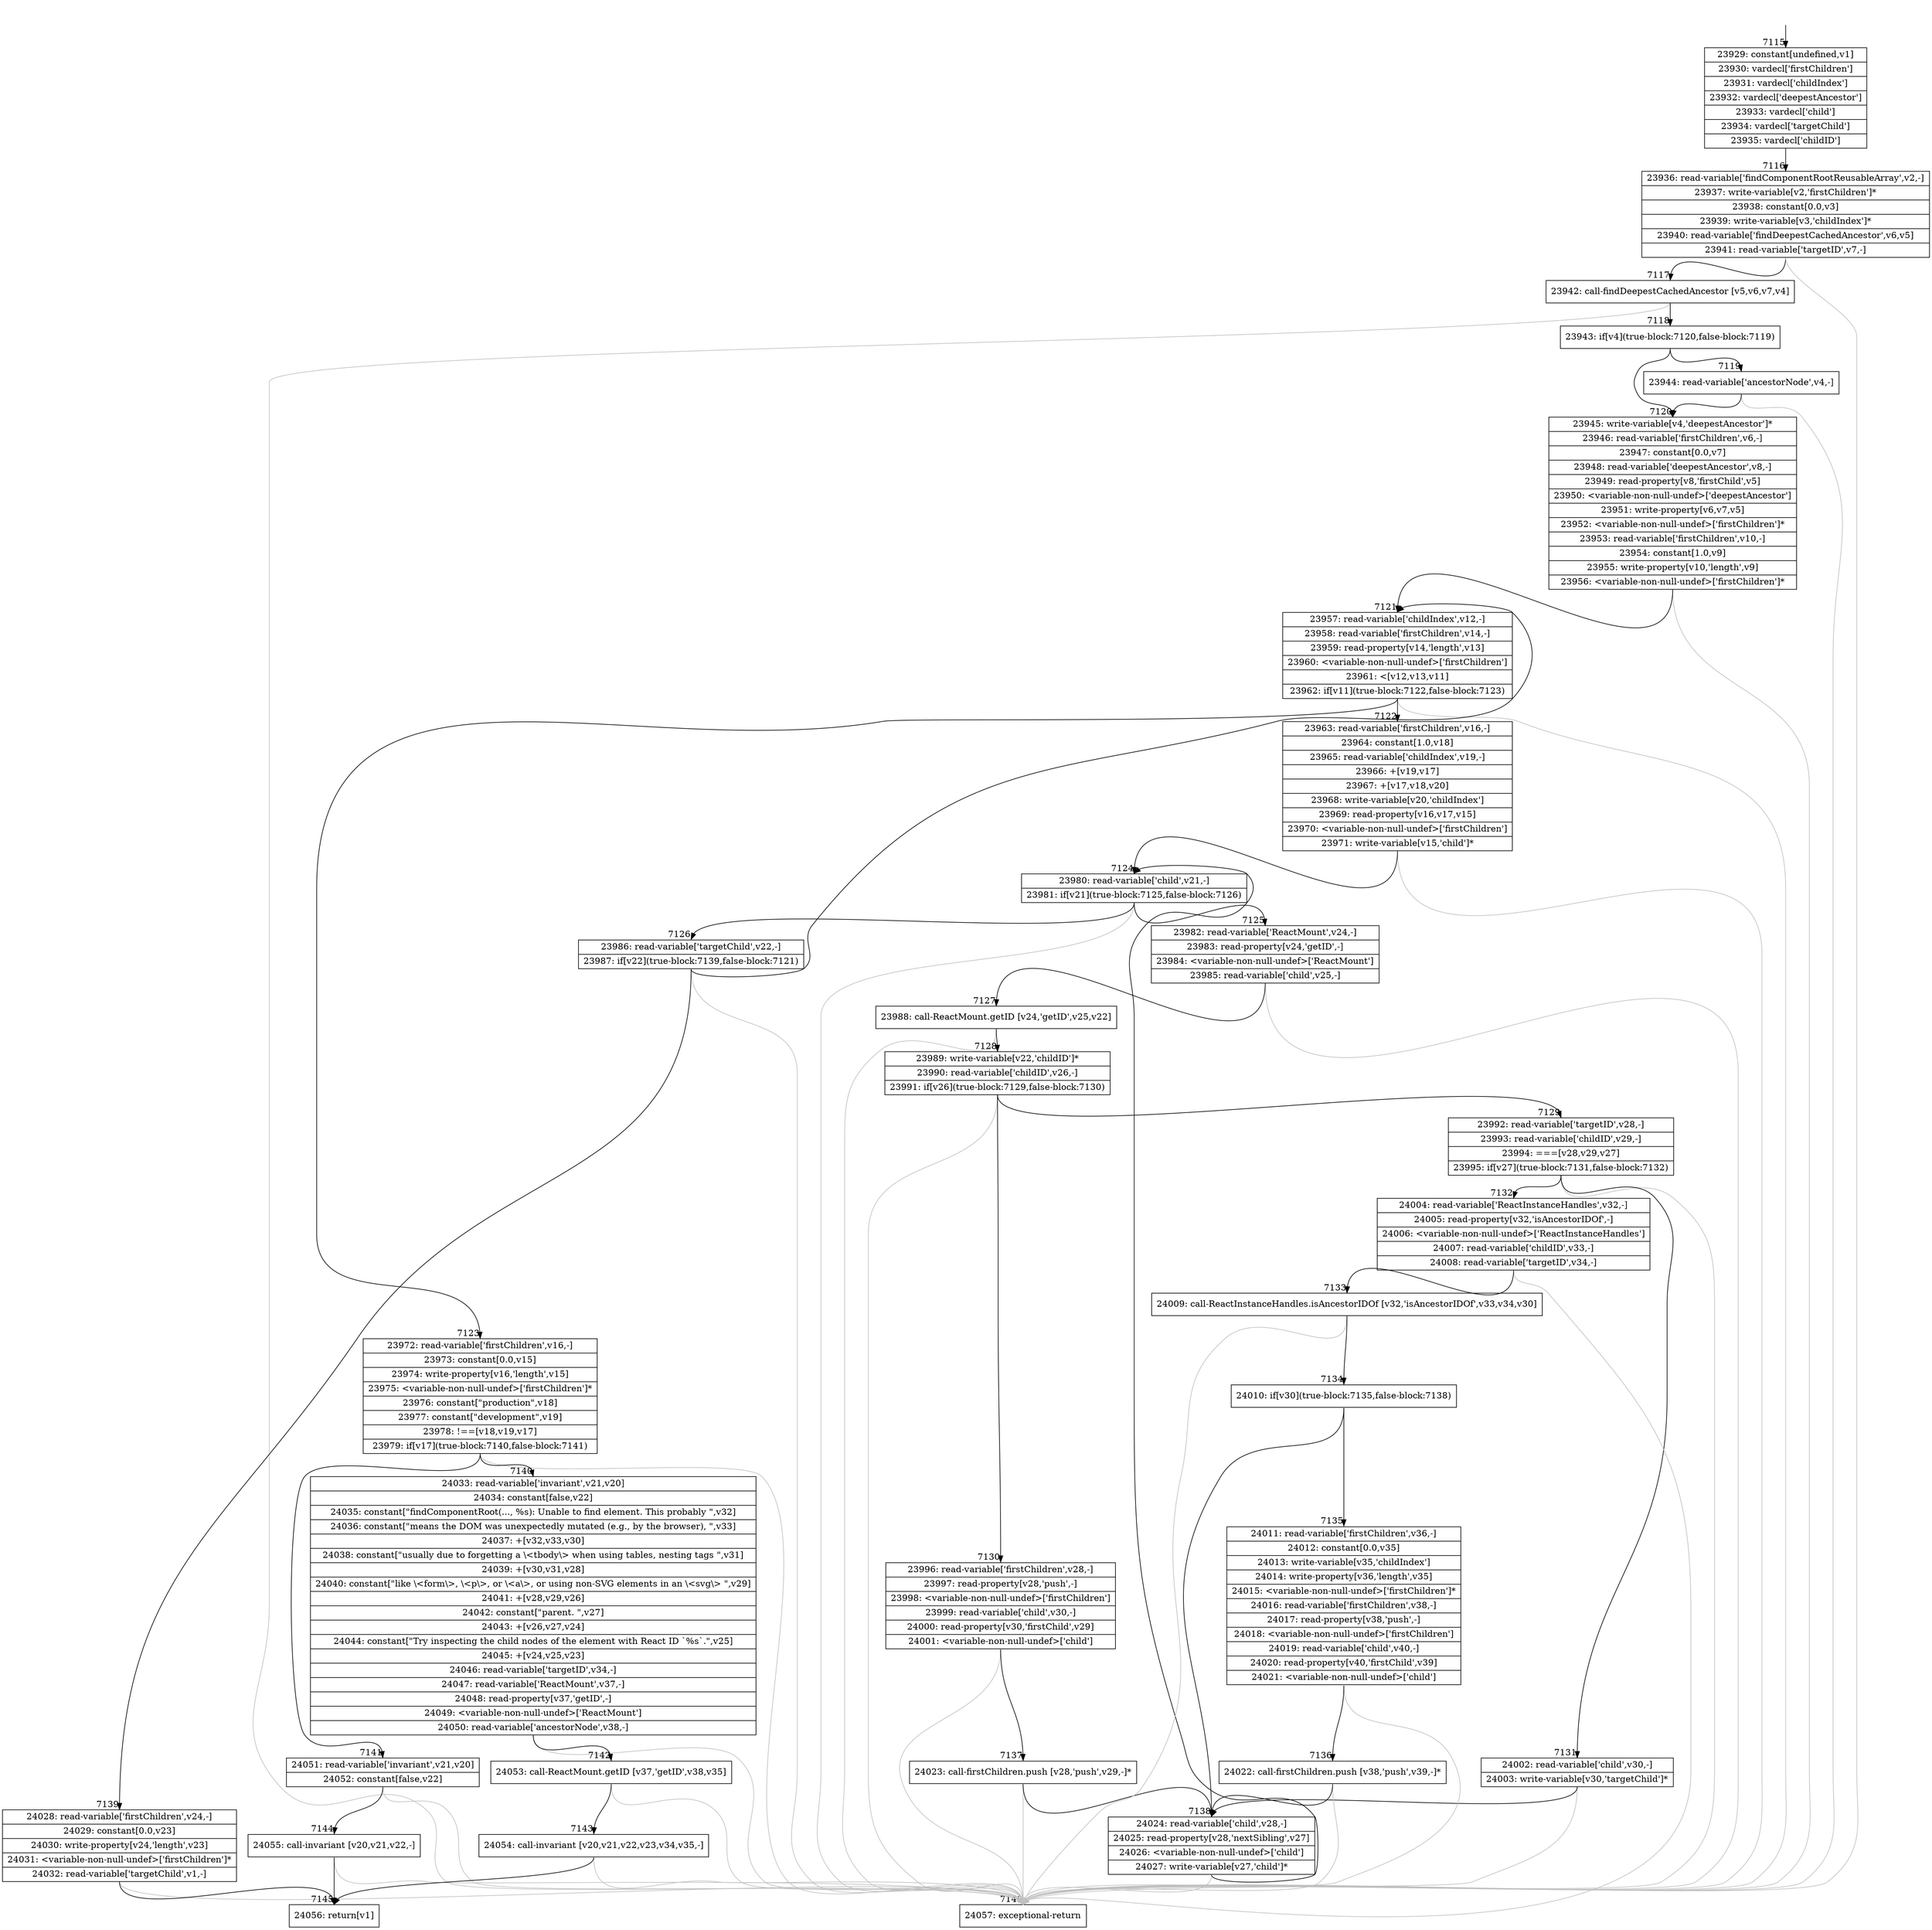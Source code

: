 digraph {
rankdir="TD"
BB_entry495[shape=none,label=""];
BB_entry495 -> BB7115 [tailport=s, headport=n, headlabel="    7115"]
BB7115 [shape=record label="{23929: constant[undefined,v1]|23930: vardecl['firstChildren']|23931: vardecl['childIndex']|23932: vardecl['deepestAncestor']|23933: vardecl['child']|23934: vardecl['targetChild']|23935: vardecl['childID']}" ] 
BB7115 -> BB7116 [tailport=s, headport=n, headlabel="      7116"]
BB7116 [shape=record label="{23936: read-variable['findComponentRootReusableArray',v2,-]|23937: write-variable[v2,'firstChildren']*|23938: constant[0.0,v3]|23939: write-variable[v3,'childIndex']*|23940: read-variable['findDeepestCachedAncestor',v6,v5]|23941: read-variable['targetID',v7,-]}" ] 
BB7116 -> BB7117 [tailport=s, headport=n, headlabel="      7117"]
BB7116 -> BB7146 [tailport=s, headport=n, color=gray, headlabel="      7146"]
BB7117 [shape=record label="{23942: call-findDeepestCachedAncestor [v5,v6,v7,v4]}" ] 
BB7117 -> BB7118 [tailport=s, headport=n, headlabel="      7118"]
BB7117 -> BB7146 [tailport=s, headport=n, color=gray]
BB7118 [shape=record label="{23943: if[v4](true-block:7120,false-block:7119)}" ] 
BB7118 -> BB7120 [tailport=s, headport=n, headlabel="      7120"]
BB7118 -> BB7119 [tailport=s, headport=n, headlabel="      7119"]
BB7119 [shape=record label="{23944: read-variable['ancestorNode',v4,-]}" ] 
BB7119 -> BB7120 [tailport=s, headport=n]
BB7119 -> BB7146 [tailport=s, headport=n, color=gray]
BB7120 [shape=record label="{23945: write-variable[v4,'deepestAncestor']*|23946: read-variable['firstChildren',v6,-]|23947: constant[0.0,v7]|23948: read-variable['deepestAncestor',v8,-]|23949: read-property[v8,'firstChild',v5]|23950: \<variable-non-null-undef\>['deepestAncestor']|23951: write-property[v6,v7,v5]|23952: \<variable-non-null-undef\>['firstChildren']*|23953: read-variable['firstChildren',v10,-]|23954: constant[1.0,v9]|23955: write-property[v10,'length',v9]|23956: \<variable-non-null-undef\>['firstChildren']*}" ] 
BB7120 -> BB7121 [tailport=s, headport=n, headlabel="      7121"]
BB7120 -> BB7146 [tailport=s, headport=n, color=gray]
BB7121 [shape=record label="{23957: read-variable['childIndex',v12,-]|23958: read-variable['firstChildren',v14,-]|23959: read-property[v14,'length',v13]|23960: \<variable-non-null-undef\>['firstChildren']|23961: \<[v12,v13,v11]|23962: if[v11](true-block:7122,false-block:7123)}" ] 
BB7121 -> BB7122 [tailport=s, headport=n, headlabel="      7122"]
BB7121 -> BB7123 [tailport=s, headport=n, headlabel="      7123"]
BB7121 -> BB7146 [tailport=s, headport=n, color=gray]
BB7122 [shape=record label="{23963: read-variable['firstChildren',v16,-]|23964: constant[1.0,v18]|23965: read-variable['childIndex',v19,-]|23966: +[v19,v17]|23967: +[v17,v18,v20]|23968: write-variable[v20,'childIndex']|23969: read-property[v16,v17,v15]|23970: \<variable-non-null-undef\>['firstChildren']|23971: write-variable[v15,'child']*}" ] 
BB7122 -> BB7124 [tailport=s, headport=n, headlabel="      7124"]
BB7122 -> BB7146 [tailport=s, headport=n, color=gray]
BB7123 [shape=record label="{23972: read-variable['firstChildren',v16,-]|23973: constant[0.0,v15]|23974: write-property[v16,'length',v15]|23975: \<variable-non-null-undef\>['firstChildren']*|23976: constant[\"production\",v18]|23977: constant[\"development\",v19]|23978: !==[v18,v19,v17]|23979: if[v17](true-block:7140,false-block:7141)}" ] 
BB7123 -> BB7140 [tailport=s, headport=n, headlabel="      7140"]
BB7123 -> BB7141 [tailport=s, headport=n, headlabel="      7141"]
BB7123 -> BB7146 [tailport=s, headport=n, color=gray]
BB7124 [shape=record label="{23980: read-variable['child',v21,-]|23981: if[v21](true-block:7125,false-block:7126)}" ] 
BB7124 -> BB7125 [tailport=s, headport=n, headlabel="      7125"]
BB7124 -> BB7126 [tailport=s, headport=n, headlabel="      7126"]
BB7124 -> BB7146 [tailport=s, headport=n, color=gray]
BB7125 [shape=record label="{23982: read-variable['ReactMount',v24,-]|23983: read-property[v24,'getID',-]|23984: \<variable-non-null-undef\>['ReactMount']|23985: read-variable['child',v25,-]}" ] 
BB7125 -> BB7127 [tailport=s, headport=n, headlabel="      7127"]
BB7125 -> BB7146 [tailport=s, headport=n, color=gray]
BB7126 [shape=record label="{23986: read-variable['targetChild',v22,-]|23987: if[v22](true-block:7139,false-block:7121)}" ] 
BB7126 -> BB7139 [tailport=s, headport=n, headlabel="      7139"]
BB7126 -> BB7121 [tailport=s, headport=n]
BB7126 -> BB7146 [tailport=s, headport=n, color=gray]
BB7127 [shape=record label="{23988: call-ReactMount.getID [v24,'getID',v25,v22]}" ] 
BB7127 -> BB7128 [tailport=s, headport=n, headlabel="      7128"]
BB7127 -> BB7146 [tailport=s, headport=n, color=gray]
BB7128 [shape=record label="{23989: write-variable[v22,'childID']*|23990: read-variable['childID',v26,-]|23991: if[v26](true-block:7129,false-block:7130)}" ] 
BB7128 -> BB7129 [tailport=s, headport=n, headlabel="      7129"]
BB7128 -> BB7130 [tailport=s, headport=n, headlabel="      7130"]
BB7128 -> BB7146 [tailport=s, headport=n, color=gray]
BB7129 [shape=record label="{23992: read-variable['targetID',v28,-]|23993: read-variable['childID',v29,-]|23994: ===[v28,v29,v27]|23995: if[v27](true-block:7131,false-block:7132)}" ] 
BB7129 -> BB7131 [tailport=s, headport=n, headlabel="      7131"]
BB7129 -> BB7132 [tailport=s, headport=n, headlabel="      7132"]
BB7129 -> BB7146 [tailport=s, headport=n, color=gray]
BB7130 [shape=record label="{23996: read-variable['firstChildren',v28,-]|23997: read-property[v28,'push',-]|23998: \<variable-non-null-undef\>['firstChildren']|23999: read-variable['child',v30,-]|24000: read-property[v30,'firstChild',v29]|24001: \<variable-non-null-undef\>['child']}" ] 
BB7130 -> BB7137 [tailport=s, headport=n, headlabel="      7137"]
BB7130 -> BB7146 [tailport=s, headport=n, color=gray]
BB7131 [shape=record label="{24002: read-variable['child',v30,-]|24003: write-variable[v30,'targetChild']*}" ] 
BB7131 -> BB7138 [tailport=s, headport=n, headlabel="      7138"]
BB7131 -> BB7146 [tailport=s, headport=n, color=gray]
BB7132 [shape=record label="{24004: read-variable['ReactInstanceHandles',v32,-]|24005: read-property[v32,'isAncestorIDOf',-]|24006: \<variable-non-null-undef\>['ReactInstanceHandles']|24007: read-variable['childID',v33,-]|24008: read-variable['targetID',v34,-]}" ] 
BB7132 -> BB7133 [tailport=s, headport=n, headlabel="      7133"]
BB7132 -> BB7146 [tailport=s, headport=n, color=gray]
BB7133 [shape=record label="{24009: call-ReactInstanceHandles.isAncestorIDOf [v32,'isAncestorIDOf',v33,v34,v30]}" ] 
BB7133 -> BB7134 [tailport=s, headport=n, headlabel="      7134"]
BB7133 -> BB7146 [tailport=s, headport=n, color=gray]
BB7134 [shape=record label="{24010: if[v30](true-block:7135,false-block:7138)}" ] 
BB7134 -> BB7135 [tailport=s, headport=n, headlabel="      7135"]
BB7134 -> BB7138 [tailport=s, headport=n]
BB7135 [shape=record label="{24011: read-variable['firstChildren',v36,-]|24012: constant[0.0,v35]|24013: write-variable[v35,'childIndex']|24014: write-property[v36,'length',v35]|24015: \<variable-non-null-undef\>['firstChildren']*|24016: read-variable['firstChildren',v38,-]|24017: read-property[v38,'push',-]|24018: \<variable-non-null-undef\>['firstChildren']|24019: read-variable['child',v40,-]|24020: read-property[v40,'firstChild',v39]|24021: \<variable-non-null-undef\>['child']}" ] 
BB7135 -> BB7136 [tailport=s, headport=n, headlabel="      7136"]
BB7135 -> BB7146 [tailport=s, headport=n, color=gray]
BB7136 [shape=record label="{24022: call-firstChildren.push [v38,'push',v39,-]*}" ] 
BB7136 -> BB7138 [tailport=s, headport=n]
BB7136 -> BB7146 [tailport=s, headport=n, color=gray]
BB7137 [shape=record label="{24023: call-firstChildren.push [v28,'push',v29,-]*}" ] 
BB7137 -> BB7138 [tailport=s, headport=n]
BB7137 -> BB7146 [tailport=s, headport=n, color=gray]
BB7138 [shape=record label="{24024: read-variable['child',v28,-]|24025: read-property[v28,'nextSibling',v27]|24026: \<variable-non-null-undef\>['child']|24027: write-variable[v27,'child']*}" ] 
BB7138 -> BB7124 [tailport=s, headport=n]
BB7138 -> BB7146 [tailport=s, headport=n, color=gray]
BB7139 [shape=record label="{24028: read-variable['firstChildren',v24,-]|24029: constant[0.0,v23]|24030: write-property[v24,'length',v23]|24031: \<variable-non-null-undef\>['firstChildren']*|24032: read-variable['targetChild',v1,-]}" ] 
BB7139 -> BB7145 [tailport=s, headport=n, headlabel="      7145"]
BB7139 -> BB7146 [tailport=s, headport=n, color=gray]
BB7140 [shape=record label="{24033: read-variable['invariant',v21,v20]|24034: constant[false,v22]|24035: constant[\"findComponentRoot(..., %s): Unable to find element. This probably \",v32]|24036: constant[\"means the DOM was unexpectedly mutated (e.g., by the browser), \",v33]|24037: +[v32,v33,v30]|24038: constant[\"usually due to forgetting a \\\<tbody\\\> when using tables, nesting tags \",v31]|24039: +[v30,v31,v28]|24040: constant[\"like \\\<form\\\>, \\\<p\\\>, or \\\<a\\\>, or using non-SVG elements in an \\\<svg\\\> \",v29]|24041: +[v28,v29,v26]|24042: constant[\"parent. \",v27]|24043: +[v26,v27,v24]|24044: constant[\"Try inspecting the child nodes of the element with React ID `%s`.\",v25]|24045: +[v24,v25,v23]|24046: read-variable['targetID',v34,-]|24047: read-variable['ReactMount',v37,-]|24048: read-property[v37,'getID',-]|24049: \<variable-non-null-undef\>['ReactMount']|24050: read-variable['ancestorNode',v38,-]}" ] 
BB7140 -> BB7142 [tailport=s, headport=n, headlabel="      7142"]
BB7140 -> BB7146 [tailport=s, headport=n, color=gray]
BB7141 [shape=record label="{24051: read-variable['invariant',v21,v20]|24052: constant[false,v22]}" ] 
BB7141 -> BB7144 [tailport=s, headport=n, headlabel="      7144"]
BB7141 -> BB7146 [tailport=s, headport=n, color=gray]
BB7142 [shape=record label="{24053: call-ReactMount.getID [v37,'getID',v38,v35]}" ] 
BB7142 -> BB7143 [tailport=s, headport=n, headlabel="      7143"]
BB7142 -> BB7146 [tailport=s, headport=n, color=gray]
BB7143 [shape=record label="{24054: call-invariant [v20,v21,v22,v23,v34,v35,-]}" ] 
BB7143 -> BB7145 [tailport=s, headport=n]
BB7143 -> BB7146 [tailport=s, headport=n, color=gray]
BB7144 [shape=record label="{24055: call-invariant [v20,v21,v22,-]}" ] 
BB7144 -> BB7145 [tailport=s, headport=n]
BB7144 -> BB7146 [tailport=s, headport=n, color=gray]
BB7145 [shape=record label="{24056: return[v1]}" ] 
BB7146 [shape=record label="{24057: exceptional-return}" ] 
//#$~ 12544
}
